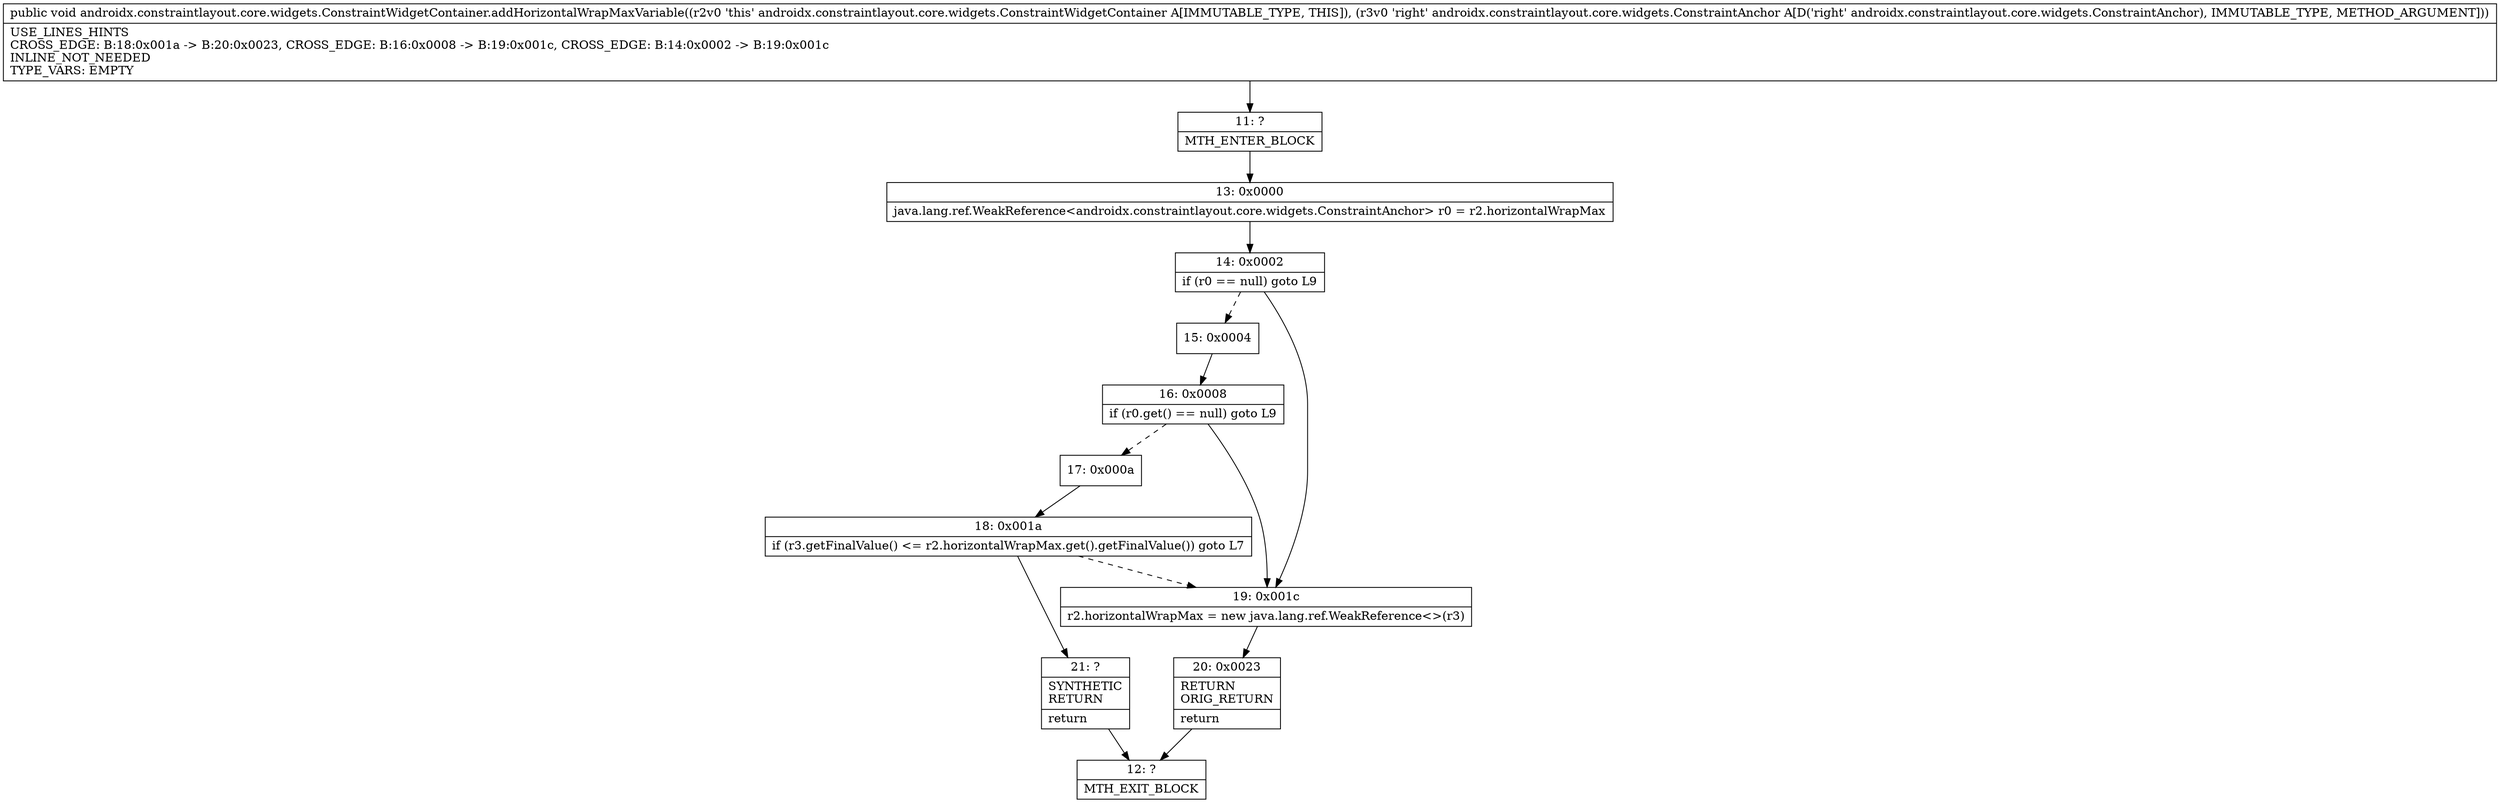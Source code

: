 digraph "CFG forandroidx.constraintlayout.core.widgets.ConstraintWidgetContainer.addHorizontalWrapMaxVariable(Landroidx\/constraintlayout\/core\/widgets\/ConstraintAnchor;)V" {
Node_11 [shape=record,label="{11\:\ ?|MTH_ENTER_BLOCK\l}"];
Node_13 [shape=record,label="{13\:\ 0x0000|java.lang.ref.WeakReference\<androidx.constraintlayout.core.widgets.ConstraintAnchor\> r0 = r2.horizontalWrapMax\l}"];
Node_14 [shape=record,label="{14\:\ 0x0002|if (r0 == null) goto L9\l}"];
Node_15 [shape=record,label="{15\:\ 0x0004}"];
Node_16 [shape=record,label="{16\:\ 0x0008|if (r0.get() == null) goto L9\l}"];
Node_17 [shape=record,label="{17\:\ 0x000a}"];
Node_18 [shape=record,label="{18\:\ 0x001a|if (r3.getFinalValue() \<= r2.horizontalWrapMax.get().getFinalValue()) goto L7\l}"];
Node_21 [shape=record,label="{21\:\ ?|SYNTHETIC\lRETURN\l|return\l}"];
Node_12 [shape=record,label="{12\:\ ?|MTH_EXIT_BLOCK\l}"];
Node_19 [shape=record,label="{19\:\ 0x001c|r2.horizontalWrapMax = new java.lang.ref.WeakReference\<\>(r3)\l}"];
Node_20 [shape=record,label="{20\:\ 0x0023|RETURN\lORIG_RETURN\l|return\l}"];
MethodNode[shape=record,label="{public void androidx.constraintlayout.core.widgets.ConstraintWidgetContainer.addHorizontalWrapMaxVariable((r2v0 'this' androidx.constraintlayout.core.widgets.ConstraintWidgetContainer A[IMMUTABLE_TYPE, THIS]), (r3v0 'right' androidx.constraintlayout.core.widgets.ConstraintAnchor A[D('right' androidx.constraintlayout.core.widgets.ConstraintAnchor), IMMUTABLE_TYPE, METHOD_ARGUMENT]))  | USE_LINES_HINTS\lCROSS_EDGE: B:18:0x001a \-\> B:20:0x0023, CROSS_EDGE: B:16:0x0008 \-\> B:19:0x001c, CROSS_EDGE: B:14:0x0002 \-\> B:19:0x001c\lINLINE_NOT_NEEDED\lTYPE_VARS: EMPTY\l}"];
MethodNode -> Node_11;Node_11 -> Node_13;
Node_13 -> Node_14;
Node_14 -> Node_15[style=dashed];
Node_14 -> Node_19;
Node_15 -> Node_16;
Node_16 -> Node_17[style=dashed];
Node_16 -> Node_19;
Node_17 -> Node_18;
Node_18 -> Node_19[style=dashed];
Node_18 -> Node_21;
Node_21 -> Node_12;
Node_19 -> Node_20;
Node_20 -> Node_12;
}


